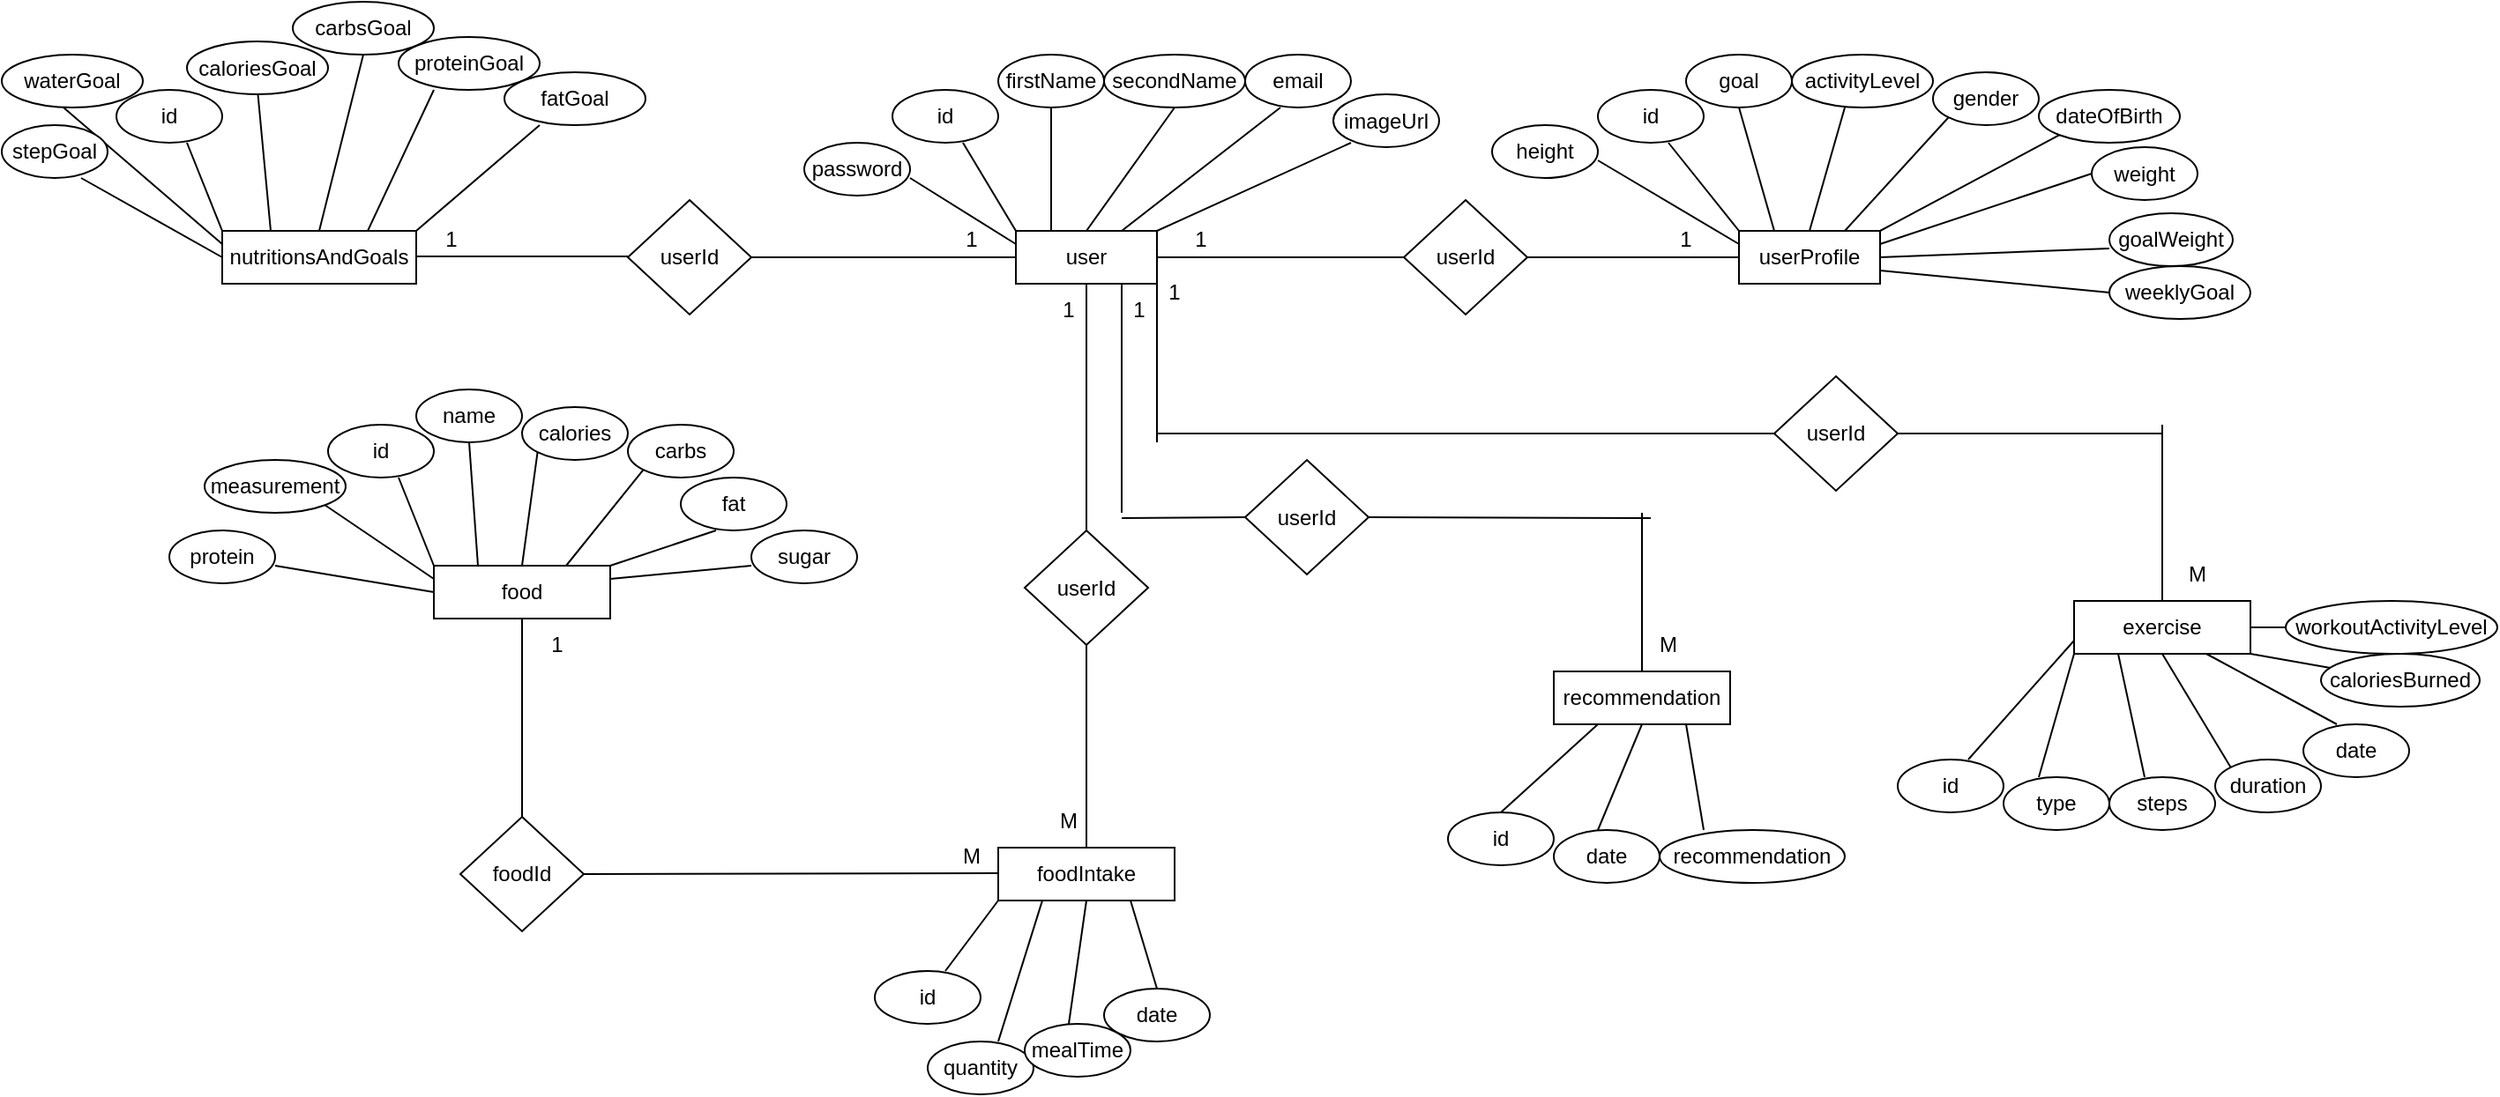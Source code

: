 <mxfile version="24.8.6">
  <diagram name="Page-1" id="vrvdi_PL2bMomqTCZfpG">
    <mxGraphModel dx="2250" dy="1807" grid="1" gridSize="10" guides="1" tooltips="1" connect="1" arrows="1" fold="1" page="1" pageScale="1" pageWidth="850" pageHeight="1100" math="0" shadow="0">
      <root>
        <mxCell id="0" />
        <mxCell id="1" parent="0" />
        <mxCell id="ydF3F2oM5LsTnoHVHjbH-1" value="user" style="rounded=0;whiteSpace=wrap;html=1;" vertex="1" parent="1">
          <mxGeometry x="70" y="70" width="80" height="30" as="geometry" />
        </mxCell>
        <mxCell id="ydF3F2oM5LsTnoHVHjbH-2" value="" style="endArrow=none;html=1;rounded=0;exitX=0;exitY=0;exitDx=0;exitDy=0;" edge="1" parent="1" source="ydF3F2oM5LsTnoHVHjbH-1">
          <mxGeometry width="50" height="50" relative="1" as="geometry">
            <mxPoint x="-10" y="70" as="sourcePoint" />
            <mxPoint x="40" y="20" as="targetPoint" />
          </mxGeometry>
        </mxCell>
        <mxCell id="ydF3F2oM5LsTnoHVHjbH-3" value="id" style="ellipse;whiteSpace=wrap;html=1;" vertex="1" parent="1">
          <mxGeometry y="-10" width="60" height="30" as="geometry" />
        </mxCell>
        <mxCell id="ydF3F2oM5LsTnoHVHjbH-4" value="firstName" style="ellipse;whiteSpace=wrap;html=1;" vertex="1" parent="1">
          <mxGeometry x="60" y="-30" width="60" height="30" as="geometry" />
        </mxCell>
        <mxCell id="ydF3F2oM5LsTnoHVHjbH-5" value="" style="endArrow=none;html=1;rounded=0;exitX=0.25;exitY=0;exitDx=0;exitDy=0;" edge="1" parent="1" source="ydF3F2oM5LsTnoHVHjbH-1">
          <mxGeometry width="50" height="50" relative="1" as="geometry">
            <mxPoint x="100" y="60" as="sourcePoint" />
            <mxPoint x="90" as="targetPoint" />
          </mxGeometry>
        </mxCell>
        <mxCell id="ydF3F2oM5LsTnoHVHjbH-6" value="secondName" style="ellipse;whiteSpace=wrap;html=1;" vertex="1" parent="1">
          <mxGeometry x="120" y="-30" width="80" height="30" as="geometry" />
        </mxCell>
        <mxCell id="ydF3F2oM5LsTnoHVHjbH-7" value="" style="endArrow=none;html=1;rounded=0;exitX=0.5;exitY=0;exitDx=0;exitDy=0;entryX=0.5;entryY=1;entryDx=0;entryDy=0;" edge="1" parent="1" source="ydF3F2oM5LsTnoHVHjbH-1" target="ydF3F2oM5LsTnoHVHjbH-6">
          <mxGeometry width="50" height="50" relative="1" as="geometry">
            <mxPoint x="130" y="60" as="sourcePoint" />
            <mxPoint x="139" y="20" as="targetPoint" />
          </mxGeometry>
        </mxCell>
        <mxCell id="ydF3F2oM5LsTnoHVHjbH-9" value="email" style="ellipse;whiteSpace=wrap;html=1;" vertex="1" parent="1">
          <mxGeometry x="200" y="-30" width="60" height="30" as="geometry" />
        </mxCell>
        <mxCell id="ydF3F2oM5LsTnoHVHjbH-10" value="" style="endArrow=none;html=1;rounded=0;exitX=0.75;exitY=0;exitDx=0;exitDy=0;" edge="1" parent="1" source="ydF3F2oM5LsTnoHVHjbH-1">
          <mxGeometry width="50" height="50" relative="1" as="geometry">
            <mxPoint x="220" y="70" as="sourcePoint" />
            <mxPoint x="220" as="targetPoint" />
          </mxGeometry>
        </mxCell>
        <mxCell id="ydF3F2oM5LsTnoHVHjbH-11" value="password" style="ellipse;whiteSpace=wrap;html=1;" vertex="1" parent="1">
          <mxGeometry x="-50" y="20" width="60" height="30" as="geometry" />
        </mxCell>
        <mxCell id="ydF3F2oM5LsTnoHVHjbH-12" value="" style="endArrow=none;html=1;rounded=0;exitX=0;exitY=0.25;exitDx=0;exitDy=0;" edge="1" parent="1" source="ydF3F2oM5LsTnoHVHjbH-1">
          <mxGeometry width="50" height="50" relative="1" as="geometry">
            <mxPoint x="40" y="90" as="sourcePoint" />
            <mxPoint x="10" y="40" as="targetPoint" />
          </mxGeometry>
        </mxCell>
        <mxCell id="ydF3F2oM5LsTnoHVHjbH-15" value="userProfile" style="rounded=0;whiteSpace=wrap;html=1;" vertex="1" parent="1">
          <mxGeometry x="480" y="70" width="80" height="30" as="geometry" />
        </mxCell>
        <mxCell id="ydF3F2oM5LsTnoHVHjbH-16" value="" style="endArrow=none;html=1;rounded=0;exitX=0;exitY=0;exitDx=0;exitDy=0;" edge="1" parent="1" source="ydF3F2oM5LsTnoHVHjbH-15">
          <mxGeometry width="50" height="50" relative="1" as="geometry">
            <mxPoint x="470" y="70" as="sourcePoint" />
            <mxPoint x="440" y="20" as="targetPoint" />
          </mxGeometry>
        </mxCell>
        <mxCell id="ydF3F2oM5LsTnoHVHjbH-17" value="id" style="ellipse;whiteSpace=wrap;html=1;" vertex="1" parent="1">
          <mxGeometry x="400" y="-10" width="60" height="30" as="geometry" />
        </mxCell>
        <mxCell id="ydF3F2oM5LsTnoHVHjbH-18" value="userId" style="rhombus;whiteSpace=wrap;html=1;" vertex="1" parent="1">
          <mxGeometry x="290" y="52.5" width="70" height="65" as="geometry" />
        </mxCell>
        <mxCell id="ydF3F2oM5LsTnoHVHjbH-19" value="" style="endArrow=none;html=1;rounded=0;entryX=0;entryY=0.5;entryDx=0;entryDy=0;exitX=1;exitY=0.5;exitDx=0;exitDy=0;" edge="1" parent="1" source="ydF3F2oM5LsTnoHVHjbH-18" target="ydF3F2oM5LsTnoHVHjbH-15">
          <mxGeometry width="50" height="50" relative="1" as="geometry">
            <mxPoint x="340" y="130" as="sourcePoint" />
            <mxPoint x="390" y="80" as="targetPoint" />
          </mxGeometry>
        </mxCell>
        <mxCell id="ydF3F2oM5LsTnoHVHjbH-20" value="" style="endArrow=none;html=1;rounded=0;entryX=0;entryY=0.5;entryDx=0;entryDy=0;exitX=1;exitY=0.5;exitDx=0;exitDy=0;" edge="1" parent="1" source="ydF3F2oM5LsTnoHVHjbH-1" target="ydF3F2oM5LsTnoHVHjbH-18">
          <mxGeometry width="50" height="50" relative="1" as="geometry">
            <mxPoint x="170" y="170" as="sourcePoint" />
            <mxPoint x="220" y="120" as="targetPoint" />
          </mxGeometry>
        </mxCell>
        <mxCell id="ydF3F2oM5LsTnoHVHjbH-21" value="" style="endArrow=none;html=1;rounded=0;exitX=0.25;exitY=0;exitDx=0;exitDy=0;" edge="1" parent="1" source="ydF3F2oM5LsTnoHVHjbH-15">
          <mxGeometry width="50" height="50" relative="1" as="geometry">
            <mxPoint x="500" y="68" as="sourcePoint" />
            <mxPoint x="480" as="targetPoint" />
          </mxGeometry>
        </mxCell>
        <mxCell id="ydF3F2oM5LsTnoHVHjbH-22" value="goal" style="ellipse;whiteSpace=wrap;html=1;" vertex="1" parent="1">
          <mxGeometry x="450" y="-30" width="60" height="30" as="geometry" />
        </mxCell>
        <mxCell id="ydF3F2oM5LsTnoHVHjbH-23" value="" style="endArrow=none;html=1;rounded=0;exitX=0.5;exitY=0;exitDx=0;exitDy=0;" edge="1" parent="1" source="ydF3F2oM5LsTnoHVHjbH-15">
          <mxGeometry width="50" height="50" relative="1" as="geometry">
            <mxPoint x="520" y="50" as="sourcePoint" />
            <mxPoint x="540" as="targetPoint" />
          </mxGeometry>
        </mxCell>
        <mxCell id="ydF3F2oM5LsTnoHVHjbH-24" value="activityLevel" style="ellipse;whiteSpace=wrap;html=1;" vertex="1" parent="1">
          <mxGeometry x="510" y="-30" width="80" height="30" as="geometry" />
        </mxCell>
        <mxCell id="ydF3F2oM5LsTnoHVHjbH-25" value="" style="endArrow=none;html=1;rounded=0;exitX=0.75;exitY=0;exitDx=0;exitDy=0;entryX=0;entryY=1;entryDx=0;entryDy=0;" edge="1" parent="1" source="ydF3F2oM5LsTnoHVHjbH-15" target="ydF3F2oM5LsTnoHVHjbH-26">
          <mxGeometry width="50" height="50" relative="1" as="geometry">
            <mxPoint x="610" y="60" as="sourcePoint" />
            <mxPoint x="590" y="10" as="targetPoint" />
          </mxGeometry>
        </mxCell>
        <mxCell id="ydF3F2oM5LsTnoHVHjbH-26" value="gender" style="ellipse;whiteSpace=wrap;html=1;" vertex="1" parent="1">
          <mxGeometry x="590" y="-20" width="60" height="30" as="geometry" />
        </mxCell>
        <mxCell id="ydF3F2oM5LsTnoHVHjbH-27" value="dateOfBirth" style="ellipse;whiteSpace=wrap;html=1;" vertex="1" parent="1">
          <mxGeometry x="650" y="-10" width="80" height="30" as="geometry" />
        </mxCell>
        <mxCell id="ydF3F2oM5LsTnoHVHjbH-28" value="" style="endArrow=none;html=1;rounded=0;exitX=1;exitY=0;exitDx=0;exitDy=0;entryX=0;entryY=1;entryDx=0;entryDy=0;" edge="1" parent="1" source="ydF3F2oM5LsTnoHVHjbH-15" target="ydF3F2oM5LsTnoHVHjbH-27">
          <mxGeometry width="50" height="50" relative="1" as="geometry">
            <mxPoint x="610" y="84" as="sourcePoint" />
            <mxPoint x="669" y="20" as="targetPoint" />
          </mxGeometry>
        </mxCell>
        <mxCell id="ydF3F2oM5LsTnoHVHjbH-29" value="" style="endArrow=none;html=1;rounded=0;exitX=0;exitY=0.25;exitDx=0;exitDy=0;" edge="1" parent="1" source="ydF3F2oM5LsTnoHVHjbH-15">
          <mxGeometry width="50" height="50" relative="1" as="geometry">
            <mxPoint x="375" y="60" as="sourcePoint" />
            <mxPoint x="400" y="30" as="targetPoint" />
          </mxGeometry>
        </mxCell>
        <mxCell id="ydF3F2oM5LsTnoHVHjbH-30" value="height" style="ellipse;whiteSpace=wrap;html=1;" vertex="1" parent="1">
          <mxGeometry x="340" y="10" width="60" height="30" as="geometry" />
        </mxCell>
        <mxCell id="ydF3F2oM5LsTnoHVHjbH-31" value="" style="endArrow=none;html=1;rounded=0;exitX=1;exitY=0.25;exitDx=0;exitDy=0;entryX=0;entryY=0.5;entryDx=0;entryDy=0;" edge="1" parent="1" source="ydF3F2oM5LsTnoHVHjbH-15" target="ydF3F2oM5LsTnoHVHjbH-32">
          <mxGeometry width="50" height="50" relative="1" as="geometry">
            <mxPoint x="620" y="120" as="sourcePoint" />
            <mxPoint x="680" y="50" as="targetPoint" />
          </mxGeometry>
        </mxCell>
        <mxCell id="ydF3F2oM5LsTnoHVHjbH-32" value="weight" style="ellipse;whiteSpace=wrap;html=1;" vertex="1" parent="1">
          <mxGeometry x="680" y="22.5" width="60" height="30" as="geometry" />
        </mxCell>
        <mxCell id="ydF3F2oM5LsTnoHVHjbH-33" value="" style="endArrow=none;html=1;rounded=0;exitX=1;exitY=0.5;exitDx=0;exitDy=0;" edge="1" parent="1" source="ydF3F2oM5LsTnoHVHjbH-15">
          <mxGeometry width="50" height="50" relative="1" as="geometry">
            <mxPoint x="600" y="102.5" as="sourcePoint" />
            <mxPoint x="690" y="80" as="targetPoint" />
          </mxGeometry>
        </mxCell>
        <mxCell id="ydF3F2oM5LsTnoHVHjbH-35" value="goalWeight" style="ellipse;whiteSpace=wrap;html=1;" vertex="1" parent="1">
          <mxGeometry x="690" y="60" width="70" height="30" as="geometry" />
        </mxCell>
        <mxCell id="ydF3F2oM5LsTnoHVHjbH-38" value="" style="endArrow=none;html=1;rounded=0;exitX=1;exitY=0;exitDx=0;exitDy=0;" edge="1" parent="1" source="ydF3F2oM5LsTnoHVHjbH-1">
          <mxGeometry width="50" height="50" relative="1" as="geometry">
            <mxPoint x="230" y="60" as="sourcePoint" />
            <mxPoint x="260" y="20" as="targetPoint" />
          </mxGeometry>
        </mxCell>
        <mxCell id="ydF3F2oM5LsTnoHVHjbH-39" value="imageUrl" style="ellipse;whiteSpace=wrap;html=1;" vertex="1" parent="1">
          <mxGeometry x="250" y="-7.5" width="60" height="30" as="geometry" />
        </mxCell>
        <mxCell id="ydF3F2oM5LsTnoHVHjbH-40" value="" style="endArrow=none;html=1;rounded=0;entryX=0;entryY=0.5;entryDx=0;entryDy=0;" edge="1" parent="1" target="ydF3F2oM5LsTnoHVHjbH-1">
          <mxGeometry width="50" height="50" relative="1" as="geometry">
            <mxPoint x="-80" y="85" as="sourcePoint" />
            <mxPoint x="60" y="90" as="targetPoint" />
          </mxGeometry>
        </mxCell>
        <mxCell id="ydF3F2oM5LsTnoHVHjbH-41" value="userId" style="rhombus;whiteSpace=wrap;html=1;" vertex="1" parent="1">
          <mxGeometry x="-150" y="52.5" width="70" height="65" as="geometry" />
        </mxCell>
        <mxCell id="ydF3F2oM5LsTnoHVHjbH-42" value="" style="endArrow=none;html=1;rounded=0;entryX=0;entryY=0.5;entryDx=0;entryDy=0;exitX=1;exitY=0.5;exitDx=0;exitDy=0;" edge="1" parent="1">
          <mxGeometry width="50" height="50" relative="1" as="geometry">
            <mxPoint x="-270" y="84.5" as="sourcePoint" />
            <mxPoint x="-150" y="84.5" as="targetPoint" />
          </mxGeometry>
        </mxCell>
        <mxCell id="ydF3F2oM5LsTnoHVHjbH-43" value="nutritionsAndGoals" style="rounded=0;whiteSpace=wrap;html=1;" vertex="1" parent="1">
          <mxGeometry x="-380" y="70" width="110" height="30" as="geometry" />
        </mxCell>
        <mxCell id="ydF3F2oM5LsTnoHVHjbH-44" value="" style="endArrow=none;html=1;rounded=0;exitX=0;exitY=0;exitDx=0;exitDy=0;" edge="1" parent="1" source="ydF3F2oM5LsTnoHVHjbH-43">
          <mxGeometry width="50" height="50" relative="1" as="geometry">
            <mxPoint x="-440" y="42.5" as="sourcePoint" />
            <mxPoint x="-400" y="20" as="targetPoint" />
          </mxGeometry>
        </mxCell>
        <mxCell id="ydF3F2oM5LsTnoHVHjbH-45" value="id" style="ellipse;whiteSpace=wrap;html=1;" vertex="1" parent="1">
          <mxGeometry x="-440" y="-10" width="60" height="30" as="geometry" />
        </mxCell>
        <mxCell id="ydF3F2oM5LsTnoHVHjbH-46" value="" style="endArrow=none;html=1;rounded=0;exitX=0.25;exitY=0;exitDx=0;exitDy=0;" edge="1" parent="1" source="ydF3F2oM5LsTnoHVHjbH-43">
          <mxGeometry width="50" height="50" relative="1" as="geometry">
            <mxPoint x="-340" y="40" as="sourcePoint" />
            <mxPoint x="-360" y="-10" as="targetPoint" />
          </mxGeometry>
        </mxCell>
        <mxCell id="ydF3F2oM5LsTnoHVHjbH-47" value="caloriesGoal" style="ellipse;whiteSpace=wrap;html=1;" vertex="1" parent="1">
          <mxGeometry x="-400" y="-37.5" width="80" height="30" as="geometry" />
        </mxCell>
        <mxCell id="ydF3F2oM5LsTnoHVHjbH-48" value="" style="endArrow=none;html=1;rounded=0;exitX=0.5;exitY=0;exitDx=0;exitDy=0;" edge="1" parent="1" source="ydF3F2oM5LsTnoHVHjbH-43">
          <mxGeometry width="50" height="50" relative="1" as="geometry">
            <mxPoint x="-292" y="50" as="sourcePoint" />
            <mxPoint x="-300" y="-30" as="targetPoint" />
          </mxGeometry>
        </mxCell>
        <mxCell id="ydF3F2oM5LsTnoHVHjbH-49" value="carbsGoal" style="ellipse;whiteSpace=wrap;html=1;" vertex="1" parent="1">
          <mxGeometry x="-340" y="-60" width="80" height="30" as="geometry" />
        </mxCell>
        <mxCell id="ydF3F2oM5LsTnoHVHjbH-50" value="" style="endArrow=none;html=1;rounded=0;exitX=0.75;exitY=0;exitDx=0;exitDy=0;" edge="1" parent="1" source="ydF3F2oM5LsTnoHVHjbH-43">
          <mxGeometry width="50" height="50" relative="1" as="geometry">
            <mxPoint x="-260" y="45" as="sourcePoint" />
            <mxPoint x="-260" y="-10" as="targetPoint" />
          </mxGeometry>
        </mxCell>
        <mxCell id="ydF3F2oM5LsTnoHVHjbH-51" value="proteinGoal" style="ellipse;whiteSpace=wrap;html=1;" vertex="1" parent="1">
          <mxGeometry x="-280" y="-40" width="80" height="30" as="geometry" />
        </mxCell>
        <mxCell id="ydF3F2oM5LsTnoHVHjbH-52" value="" style="endArrow=none;html=1;rounded=0;exitX=1;exitY=0;exitDx=0;exitDy=0;" edge="1" parent="1" source="ydF3F2oM5LsTnoHVHjbH-43">
          <mxGeometry width="50" height="50" relative="1" as="geometry">
            <mxPoint x="-237" y="70" as="sourcePoint" />
            <mxPoint x="-200" y="10" as="targetPoint" />
          </mxGeometry>
        </mxCell>
        <mxCell id="ydF3F2oM5LsTnoHVHjbH-53" value="fatGoal" style="ellipse;whiteSpace=wrap;html=1;" vertex="1" parent="1">
          <mxGeometry x="-220" y="-20" width="80" height="30" as="geometry" />
        </mxCell>
        <mxCell id="ydF3F2oM5LsTnoHVHjbH-54" value="" style="endArrow=none;html=1;rounded=0;exitX=0;exitY=0.25;exitDx=0;exitDy=0;" edge="1" parent="1" source="ydF3F2oM5LsTnoHVHjbH-43">
          <mxGeometry width="50" height="50" relative="1" as="geometry">
            <mxPoint x="-475" y="72.5" as="sourcePoint" />
            <mxPoint x="-470" as="targetPoint" />
          </mxGeometry>
        </mxCell>
        <mxCell id="ydF3F2oM5LsTnoHVHjbH-55" value="waterGoal" style="ellipse;whiteSpace=wrap;html=1;" vertex="1" parent="1">
          <mxGeometry x="-505" y="-30" width="80" height="30" as="geometry" />
        </mxCell>
        <mxCell id="ydF3F2oM5LsTnoHVHjbH-56" value="" style="endArrow=none;html=1;rounded=0;exitX=0;exitY=0.5;exitDx=0;exitDy=0;" edge="1" parent="1" source="ydF3F2oM5LsTnoHVHjbH-43">
          <mxGeometry width="50" height="50" relative="1" as="geometry">
            <mxPoint x="-420" y="100" as="sourcePoint" />
            <mxPoint x="-460" y="40" as="targetPoint" />
          </mxGeometry>
        </mxCell>
        <mxCell id="ydF3F2oM5LsTnoHVHjbH-57" value="stepGoal" style="ellipse;whiteSpace=wrap;html=1;" vertex="1" parent="1">
          <mxGeometry x="-505" y="10" width="60" height="30" as="geometry" />
        </mxCell>
        <mxCell id="ydF3F2oM5LsTnoHVHjbH-58" value="food" style="rounded=0;whiteSpace=wrap;html=1;" vertex="1" parent="1">
          <mxGeometry x="-260" y="260" width="100" height="30" as="geometry" />
        </mxCell>
        <mxCell id="ydF3F2oM5LsTnoHVHjbH-59" value="" style="endArrow=none;html=1;rounded=0;exitX=0;exitY=0;exitDx=0;exitDy=0;" edge="1" parent="1">
          <mxGeometry width="50" height="50" relative="1" as="geometry">
            <mxPoint x="-260" y="260" as="sourcePoint" />
            <mxPoint x="-280" y="210" as="targetPoint" />
          </mxGeometry>
        </mxCell>
        <mxCell id="ydF3F2oM5LsTnoHVHjbH-60" value="id" style="ellipse;whiteSpace=wrap;html=1;" vertex="1" parent="1">
          <mxGeometry x="-320" y="180" width="60" height="30" as="geometry" />
        </mxCell>
        <mxCell id="ydF3F2oM5LsTnoHVHjbH-61" value="" style="endArrow=none;html=1;rounded=0;exitX=0.25;exitY=0;exitDx=0;exitDy=0;" edge="1" parent="1" source="ydF3F2oM5LsTnoHVHjbH-58">
          <mxGeometry width="50" height="50" relative="1" as="geometry">
            <mxPoint x="-220" y="240" as="sourcePoint" />
            <mxPoint x="-240" y="190" as="targetPoint" />
          </mxGeometry>
        </mxCell>
        <mxCell id="ydF3F2oM5LsTnoHVHjbH-62" value="name" style="ellipse;whiteSpace=wrap;html=1;" vertex="1" parent="1">
          <mxGeometry x="-270" y="160" width="60" height="30" as="geometry" />
        </mxCell>
        <mxCell id="ydF3F2oM5LsTnoHVHjbH-63" value="" style="endArrow=none;html=1;rounded=0;exitX=0;exitY=0.25;exitDx=0;exitDy=0;entryX=1;entryY=1;entryDx=0;entryDy=0;" edge="1" parent="1" source="ydF3F2oM5LsTnoHVHjbH-58" target="ydF3F2oM5LsTnoHVHjbH-64">
          <mxGeometry width="50" height="50" relative="1" as="geometry">
            <mxPoint x="-305" y="280" as="sourcePoint" />
            <mxPoint x="-320" y="230" as="targetPoint" />
          </mxGeometry>
        </mxCell>
        <mxCell id="ydF3F2oM5LsTnoHVHjbH-64" value="measurement" style="ellipse;whiteSpace=wrap;html=1;" vertex="1" parent="1">
          <mxGeometry x="-390" y="200" width="80" height="30" as="geometry" />
        </mxCell>
        <mxCell id="ydF3F2oM5LsTnoHVHjbH-65" value="" style="endArrow=none;html=1;rounded=0;exitX=0.5;exitY=0;exitDx=0;exitDy=0;entryX=0;entryY=1;entryDx=0;entryDy=0;" edge="1" parent="1" source="ydF3F2oM5LsTnoHVHjbH-58" target="ydF3F2oM5LsTnoHVHjbH-66">
          <mxGeometry width="50" height="50" relative="1" as="geometry">
            <mxPoint x="-200" y="240" as="sourcePoint" />
            <mxPoint x="-200" y="200" as="targetPoint" />
          </mxGeometry>
        </mxCell>
        <mxCell id="ydF3F2oM5LsTnoHVHjbH-66" value="calories" style="ellipse;whiteSpace=wrap;html=1;" vertex="1" parent="1">
          <mxGeometry x="-210" y="170" width="60" height="30" as="geometry" />
        </mxCell>
        <mxCell id="ydF3F2oM5LsTnoHVHjbH-68" value="" style="endArrow=none;html=1;rounded=0;exitX=0.75;exitY=0;exitDx=0;exitDy=0;entryX=0;entryY=1;entryDx=0;entryDy=0;" edge="1" parent="1" source="ydF3F2oM5LsTnoHVHjbH-58" target="ydF3F2oM5LsTnoHVHjbH-69">
          <mxGeometry width="50" height="50" relative="1" as="geometry">
            <mxPoint x="-160" y="230" as="sourcePoint" />
            <mxPoint x="-140" y="210" as="targetPoint" />
          </mxGeometry>
        </mxCell>
        <mxCell id="ydF3F2oM5LsTnoHVHjbH-69" value="carbs" style="ellipse;whiteSpace=wrap;html=1;" vertex="1" parent="1">
          <mxGeometry x="-150" y="180" width="60" height="30" as="geometry" />
        </mxCell>
        <mxCell id="ydF3F2oM5LsTnoHVHjbH-70" value="" style="endArrow=none;html=1;rounded=0;entryX=0;entryY=0.5;entryDx=0;entryDy=0;" edge="1" parent="1" target="ydF3F2oM5LsTnoHVHjbH-58">
          <mxGeometry width="50" height="50" relative="1" as="geometry">
            <mxPoint x="-350" y="260" as="sourcePoint" />
            <mxPoint x="-310" y="250" as="targetPoint" />
          </mxGeometry>
        </mxCell>
        <mxCell id="ydF3F2oM5LsTnoHVHjbH-71" value="protein" style="ellipse;whiteSpace=wrap;html=1;" vertex="1" parent="1">
          <mxGeometry x="-410" y="240" width="60" height="30" as="geometry" />
        </mxCell>
        <mxCell id="ydF3F2oM5LsTnoHVHjbH-72" value="" style="endArrow=none;html=1;rounded=0;exitX=1;exitY=0;exitDx=0;exitDy=0;" edge="1" parent="1" source="ydF3F2oM5LsTnoHVHjbH-58">
          <mxGeometry width="50" height="50" relative="1" as="geometry">
            <mxPoint x="-110" y="270" as="sourcePoint" />
            <mxPoint x="-100" y="240" as="targetPoint" />
          </mxGeometry>
        </mxCell>
        <mxCell id="ydF3F2oM5LsTnoHVHjbH-73" value="fat" style="ellipse;whiteSpace=wrap;html=1;" vertex="1" parent="1">
          <mxGeometry x="-120" y="210" width="60" height="30" as="geometry" />
        </mxCell>
        <mxCell id="ydF3F2oM5LsTnoHVHjbH-75" value="" style="endArrow=none;html=1;rounded=0;exitX=1;exitY=0.25;exitDx=0;exitDy=0;" edge="1" parent="1" source="ydF3F2oM5LsTnoHVHjbH-58">
          <mxGeometry width="50" height="50" relative="1" as="geometry">
            <mxPoint x="-150" y="270" as="sourcePoint" />
            <mxPoint x="-80" y="260" as="targetPoint" />
          </mxGeometry>
        </mxCell>
        <mxCell id="ydF3F2oM5LsTnoHVHjbH-76" value="sugar" style="ellipse;whiteSpace=wrap;html=1;" vertex="1" parent="1">
          <mxGeometry x="-80" y="240" width="60" height="30" as="geometry" />
        </mxCell>
        <mxCell id="ydF3F2oM5LsTnoHVHjbH-77" value="foodIntake" style="rounded=0;whiteSpace=wrap;html=1;" vertex="1" parent="1">
          <mxGeometry x="60" y="420" width="100" height="30" as="geometry" />
        </mxCell>
        <mxCell id="ydF3F2oM5LsTnoHVHjbH-78" value="" style="endArrow=none;html=1;rounded=0;entryX=0.5;entryY=1;entryDx=0;entryDy=0;" edge="1" parent="1" target="ydF3F2oM5LsTnoHVHjbH-1">
          <mxGeometry width="50" height="50" relative="1" as="geometry">
            <mxPoint x="110" y="240" as="sourcePoint" />
            <mxPoint x="150" y="200" as="targetPoint" />
          </mxGeometry>
        </mxCell>
        <mxCell id="ydF3F2oM5LsTnoHVHjbH-79" value="userId" style="rhombus;whiteSpace=wrap;html=1;" vertex="1" parent="1">
          <mxGeometry x="75" y="240" width="70" height="65" as="geometry" />
        </mxCell>
        <mxCell id="ydF3F2oM5LsTnoHVHjbH-80" value="" style="endArrow=none;html=1;rounded=0;entryX=0.5;entryY=1;entryDx=0;entryDy=0;exitX=0.5;exitY=0;exitDx=0;exitDy=0;" edge="1" parent="1" source="ydF3F2oM5LsTnoHVHjbH-77" target="ydF3F2oM5LsTnoHVHjbH-79">
          <mxGeometry width="50" height="50" relative="1" as="geometry">
            <mxPoint x="109.5" y="500" as="sourcePoint" />
            <mxPoint x="109.5" y="360" as="targetPoint" />
          </mxGeometry>
        </mxCell>
        <mxCell id="ydF3F2oM5LsTnoHVHjbH-81" value="foodId" style="rhombus;whiteSpace=wrap;html=1;" vertex="1" parent="1">
          <mxGeometry x="-245" y="402.5" width="70" height="65" as="geometry" />
        </mxCell>
        <mxCell id="ydF3F2oM5LsTnoHVHjbH-82" value="" style="endArrow=none;html=1;rounded=0;entryX=0.5;entryY=1;entryDx=0;entryDy=0;exitX=0.5;exitY=0;exitDx=0;exitDy=0;" edge="1" parent="1" source="ydF3F2oM5LsTnoHVHjbH-81">
          <mxGeometry width="50" height="50" relative="1" as="geometry">
            <mxPoint x="-210" y="400" as="sourcePoint" />
            <mxPoint x="-210" y="290" as="targetPoint" />
          </mxGeometry>
        </mxCell>
        <mxCell id="ydF3F2oM5LsTnoHVHjbH-83" value="" style="endArrow=none;html=1;rounded=0;entryX=0;entryY=0.5;entryDx=0;entryDy=0;exitX=1;exitY=0.5;exitDx=0;exitDy=0;" edge="1" parent="1" source="ydF3F2oM5LsTnoHVHjbH-81">
          <mxGeometry width="50" height="50" relative="1" as="geometry">
            <mxPoint x="-90" y="434.5" as="sourcePoint" />
            <mxPoint x="60" y="434.5" as="targetPoint" />
          </mxGeometry>
        </mxCell>
        <mxCell id="ydF3F2oM5LsTnoHVHjbH-84" value="" style="endArrow=none;html=1;rounded=0;entryX=0;entryY=1;entryDx=0;entryDy=0;" edge="1" parent="1" target="ydF3F2oM5LsTnoHVHjbH-77">
          <mxGeometry width="50" height="50" relative="1" as="geometry">
            <mxPoint x="30" y="490" as="sourcePoint" />
            <mxPoint x="60" y="480" as="targetPoint" />
          </mxGeometry>
        </mxCell>
        <mxCell id="ydF3F2oM5LsTnoHVHjbH-85" value="id" style="ellipse;whiteSpace=wrap;html=1;" vertex="1" parent="1">
          <mxGeometry x="-10" y="490" width="60" height="30" as="geometry" />
        </mxCell>
        <mxCell id="ydF3F2oM5LsTnoHVHjbH-86" value="" style="endArrow=none;html=1;rounded=0;entryX=0.25;entryY=1;entryDx=0;entryDy=0;" edge="1" parent="1" target="ydF3F2oM5LsTnoHVHjbH-77">
          <mxGeometry width="50" height="50" relative="1" as="geometry">
            <mxPoint x="60" y="530" as="sourcePoint" />
            <mxPoint x="105" y="470" as="targetPoint" />
          </mxGeometry>
        </mxCell>
        <mxCell id="ydF3F2oM5LsTnoHVHjbH-87" value="quantity" style="ellipse;whiteSpace=wrap;html=1;" vertex="1" parent="1">
          <mxGeometry x="20" y="530" width="60" height="30" as="geometry" />
        </mxCell>
        <mxCell id="ydF3F2oM5LsTnoHVHjbH-88" value="" style="endArrow=none;html=1;rounded=0;entryX=0.5;entryY=1;entryDx=0;entryDy=0;" edge="1" parent="1" target="ydF3F2oM5LsTnoHVHjbH-77">
          <mxGeometry width="50" height="50" relative="1" as="geometry">
            <mxPoint x="100" y="520" as="sourcePoint" />
            <mxPoint x="125" y="467.5" as="targetPoint" />
          </mxGeometry>
        </mxCell>
        <mxCell id="ydF3F2oM5LsTnoHVHjbH-89" value="mealTime" style="ellipse;whiteSpace=wrap;html=1;" vertex="1" parent="1">
          <mxGeometry x="75" y="520" width="60" height="30" as="geometry" />
        </mxCell>
        <mxCell id="ydF3F2oM5LsTnoHVHjbH-90" value="" style="endArrow=none;html=1;rounded=0;entryX=0.75;entryY=1;entryDx=0;entryDy=0;" edge="1" parent="1" target="ydF3F2oM5LsTnoHVHjbH-77">
          <mxGeometry width="50" height="50" relative="1" as="geometry">
            <mxPoint x="150" y="500" as="sourcePoint" />
            <mxPoint x="170" y="480" as="targetPoint" />
          </mxGeometry>
        </mxCell>
        <mxCell id="ydF3F2oM5LsTnoHVHjbH-91" value="date" style="ellipse;whiteSpace=wrap;html=1;" vertex="1" parent="1">
          <mxGeometry x="120" y="500" width="60" height="30" as="geometry" />
        </mxCell>
        <mxCell id="ydF3F2oM5LsTnoHVHjbH-92" value="" style="endArrow=none;html=1;rounded=0;exitX=1;exitY=0.75;exitDx=0;exitDy=0;entryX=0;entryY=0.5;entryDx=0;entryDy=0;" edge="1" parent="1" source="ydF3F2oM5LsTnoHVHjbH-15" target="ydF3F2oM5LsTnoHVHjbH-93">
          <mxGeometry width="50" height="50" relative="1" as="geometry">
            <mxPoint x="661" y="200" as="sourcePoint" />
            <mxPoint x="690" y="110" as="targetPoint" />
          </mxGeometry>
        </mxCell>
        <mxCell id="ydF3F2oM5LsTnoHVHjbH-93" value="weeklyGoal" style="ellipse;whiteSpace=wrap;html=1;" vertex="1" parent="1">
          <mxGeometry x="690" y="90" width="80" height="30" as="geometry" />
        </mxCell>
        <mxCell id="ydF3F2oM5LsTnoHVHjbH-94" value="recommendation" style="rounded=0;whiteSpace=wrap;html=1;" vertex="1" parent="1">
          <mxGeometry x="375" y="320" width="100" height="30" as="geometry" />
        </mxCell>
        <mxCell id="ydF3F2oM5LsTnoHVHjbH-102" value="" style="endArrow=none;html=1;rounded=0;entryX=0.75;entryY=1;entryDx=0;entryDy=0;" edge="1" parent="1" target="ydF3F2oM5LsTnoHVHjbH-1">
          <mxGeometry width="50" height="50" relative="1" as="geometry">
            <mxPoint x="130" y="230" as="sourcePoint" />
            <mxPoint x="180" y="132.5" as="targetPoint" />
          </mxGeometry>
        </mxCell>
        <mxCell id="ydF3F2oM5LsTnoHVHjbH-105" value="userId" style="rhombus;whiteSpace=wrap;html=1;" vertex="1" parent="1">
          <mxGeometry x="200" y="200" width="70" height="65" as="geometry" />
        </mxCell>
        <mxCell id="ydF3F2oM5LsTnoHVHjbH-106" value="" style="endArrow=none;html=1;rounded=0;entryX=0;entryY=0.5;entryDx=0;entryDy=0;" edge="1" parent="1" target="ydF3F2oM5LsTnoHVHjbH-105">
          <mxGeometry width="50" height="50" relative="1" as="geometry">
            <mxPoint x="130" y="233" as="sourcePoint" />
            <mxPoint x="360" y="260" as="targetPoint" />
          </mxGeometry>
        </mxCell>
        <mxCell id="ydF3F2oM5LsTnoHVHjbH-109" value="" style="endArrow=none;html=1;rounded=0;exitX=1;exitY=0.5;exitDx=0;exitDy=0;" edge="1" parent="1" source="ydF3F2oM5LsTnoHVHjbH-105">
          <mxGeometry width="50" height="50" relative="1" as="geometry">
            <mxPoint x="310" y="310" as="sourcePoint" />
            <mxPoint x="430" y="233" as="targetPoint" />
          </mxGeometry>
        </mxCell>
        <mxCell id="ydF3F2oM5LsTnoHVHjbH-110" value="" style="endArrow=none;html=1;rounded=0;exitX=0.5;exitY=0;exitDx=0;exitDy=0;" edge="1" parent="1" source="ydF3F2oM5LsTnoHVHjbH-94">
          <mxGeometry width="50" height="50" relative="1" as="geometry">
            <mxPoint x="390" y="320" as="sourcePoint" />
            <mxPoint x="425" y="230" as="targetPoint" />
          </mxGeometry>
        </mxCell>
        <mxCell id="ydF3F2oM5LsTnoHVHjbH-111" value="" style="endArrow=none;html=1;rounded=0;entryX=0.25;entryY=1;entryDx=0;entryDy=0;exitX=0.5;exitY=0;exitDx=0;exitDy=0;" edge="1" parent="1" source="ydF3F2oM5LsTnoHVHjbH-112" target="ydF3F2oM5LsTnoHVHjbH-94">
          <mxGeometry width="50" height="50" relative="1" as="geometry">
            <mxPoint x="360" y="400" as="sourcePoint" />
            <mxPoint x="330" y="352.5" as="targetPoint" />
          </mxGeometry>
        </mxCell>
        <mxCell id="ydF3F2oM5LsTnoHVHjbH-112" value="id" style="ellipse;whiteSpace=wrap;html=1;" vertex="1" parent="1">
          <mxGeometry x="315" y="400" width="60" height="30" as="geometry" />
        </mxCell>
        <mxCell id="ydF3F2oM5LsTnoHVHjbH-113" value="" style="endArrow=none;html=1;rounded=0;entryX=0.5;entryY=1;entryDx=0;entryDy=0;" edge="1" parent="1" target="ydF3F2oM5LsTnoHVHjbH-94">
          <mxGeometry width="50" height="50" relative="1" as="geometry">
            <mxPoint x="400" y="410" as="sourcePoint" />
            <mxPoint x="430" y="360" as="targetPoint" />
          </mxGeometry>
        </mxCell>
        <mxCell id="ydF3F2oM5LsTnoHVHjbH-114" value="date" style="ellipse;whiteSpace=wrap;html=1;" vertex="1" parent="1">
          <mxGeometry x="375" y="410" width="60" height="30" as="geometry" />
        </mxCell>
        <mxCell id="ydF3F2oM5LsTnoHVHjbH-115" value="" style="endArrow=none;html=1;rounded=0;entryX=0.75;entryY=1;entryDx=0;entryDy=0;" edge="1" parent="1" target="ydF3F2oM5LsTnoHVHjbH-94">
          <mxGeometry width="50" height="50" relative="1" as="geometry">
            <mxPoint x="460" y="410" as="sourcePoint" />
            <mxPoint x="480" y="370" as="targetPoint" />
          </mxGeometry>
        </mxCell>
        <mxCell id="ydF3F2oM5LsTnoHVHjbH-116" value="recommendation" style="ellipse;whiteSpace=wrap;html=1;" vertex="1" parent="1">
          <mxGeometry x="435" y="410" width="105" height="30" as="geometry" />
        </mxCell>
        <mxCell id="ydF3F2oM5LsTnoHVHjbH-117" value="exercise" style="rounded=0;whiteSpace=wrap;html=1;" vertex="1" parent="1">
          <mxGeometry x="670" y="280" width="100" height="30" as="geometry" />
        </mxCell>
        <mxCell id="ydF3F2oM5LsTnoHVHjbH-118" value="" style="endArrow=none;html=1;rounded=0;entryX=1;entryY=1;entryDx=0;entryDy=0;" edge="1" parent="1" target="ydF3F2oM5LsTnoHVHjbH-1">
          <mxGeometry width="50" height="50" relative="1" as="geometry">
            <mxPoint x="150" y="190" as="sourcePoint" />
            <mxPoint x="210" y="140" as="targetPoint" />
          </mxGeometry>
        </mxCell>
        <mxCell id="ydF3F2oM5LsTnoHVHjbH-120" value="userId" style="rhombus;whiteSpace=wrap;html=1;" vertex="1" parent="1">
          <mxGeometry x="500" y="152.5" width="70" height="65" as="geometry" />
        </mxCell>
        <mxCell id="ydF3F2oM5LsTnoHVHjbH-121" value="" style="endArrow=none;html=1;rounded=0;exitX=0.5;exitY=0;exitDx=0;exitDy=0;" edge="1" parent="1" source="ydF3F2oM5LsTnoHVHjbH-117">
          <mxGeometry width="50" height="50" relative="1" as="geometry">
            <mxPoint x="705" y="240" as="sourcePoint" />
            <mxPoint x="720" y="180" as="targetPoint" />
          </mxGeometry>
        </mxCell>
        <mxCell id="ydF3F2oM5LsTnoHVHjbH-122" value="" style="endArrow=none;html=1;rounded=0;exitX=1;exitY=0.5;exitDx=0;exitDy=0;" edge="1" parent="1" source="ydF3F2oM5LsTnoHVHjbH-120">
          <mxGeometry width="50" height="50" relative="1" as="geometry">
            <mxPoint x="650" y="200" as="sourcePoint" />
            <mxPoint x="720" y="185" as="targetPoint" />
          </mxGeometry>
        </mxCell>
        <mxCell id="ydF3F2oM5LsTnoHVHjbH-123" value="" style="endArrow=none;html=1;rounded=0;entryX=0;entryY=0.5;entryDx=0;entryDy=0;" edge="1" parent="1" target="ydF3F2oM5LsTnoHVHjbH-120">
          <mxGeometry width="50" height="50" relative="1" as="geometry">
            <mxPoint x="150" y="185" as="sourcePoint" />
            <mxPoint x="440" y="160" as="targetPoint" />
          </mxGeometry>
        </mxCell>
        <mxCell id="ydF3F2oM5LsTnoHVHjbH-124" value="" style="endArrow=none;html=1;rounded=0;entryX=0;entryY=0.75;entryDx=0;entryDy=0;exitX=0.5;exitY=0;exitDx=0;exitDy=0;" edge="1" parent="1" target="ydF3F2oM5LsTnoHVHjbH-117">
          <mxGeometry width="50" height="50" relative="1" as="geometry">
            <mxPoint x="610" y="370" as="sourcePoint" />
            <mxPoint x="665" y="320" as="targetPoint" />
          </mxGeometry>
        </mxCell>
        <mxCell id="ydF3F2oM5LsTnoHVHjbH-125" value="id" style="ellipse;whiteSpace=wrap;html=1;" vertex="1" parent="1">
          <mxGeometry x="570" y="370" width="60" height="30" as="geometry" />
        </mxCell>
        <mxCell id="ydF3F2oM5LsTnoHVHjbH-126" value="" style="endArrow=none;html=1;rounded=0;entryX=0;entryY=1;entryDx=0;entryDy=0;" edge="1" parent="1" target="ydF3F2oM5LsTnoHVHjbH-117">
          <mxGeometry width="50" height="50" relative="1" as="geometry">
            <mxPoint x="650" y="380" as="sourcePoint" />
            <mxPoint x="700" y="335.5" as="targetPoint" />
          </mxGeometry>
        </mxCell>
        <mxCell id="ydF3F2oM5LsTnoHVHjbH-127" value="type" style="ellipse;whiteSpace=wrap;html=1;" vertex="1" parent="1">
          <mxGeometry x="630" y="380" width="60" height="30" as="geometry" />
        </mxCell>
        <mxCell id="ydF3F2oM5LsTnoHVHjbH-128" value="" style="endArrow=none;html=1;rounded=0;entryX=0.25;entryY=1;entryDx=0;entryDy=0;" edge="1" parent="1" target="ydF3F2oM5LsTnoHVHjbH-117">
          <mxGeometry width="50" height="50" relative="1" as="geometry">
            <mxPoint x="710" y="380" as="sourcePoint" />
            <mxPoint x="740" y="370" as="targetPoint" />
          </mxGeometry>
        </mxCell>
        <mxCell id="ydF3F2oM5LsTnoHVHjbH-129" value="steps" style="ellipse;whiteSpace=wrap;html=1;" vertex="1" parent="1">
          <mxGeometry x="690" y="380" width="60" height="30" as="geometry" />
        </mxCell>
        <mxCell id="ydF3F2oM5LsTnoHVHjbH-130" value="" style="endArrow=none;html=1;rounded=0;entryX=0.5;entryY=1;entryDx=0;entryDy=0;exitX=0;exitY=0;exitDx=0;exitDy=0;" edge="1" parent="1" source="ydF3F2oM5LsTnoHVHjbH-131" target="ydF3F2oM5LsTnoHVHjbH-117">
          <mxGeometry width="50" height="50" relative="1" as="geometry">
            <mxPoint x="760" y="370" as="sourcePoint" />
            <mxPoint x="745" y="310" as="targetPoint" />
          </mxGeometry>
        </mxCell>
        <mxCell id="ydF3F2oM5LsTnoHVHjbH-131" value="duration" style="ellipse;whiteSpace=wrap;html=1;" vertex="1" parent="1">
          <mxGeometry x="750" y="370" width="60" height="30" as="geometry" />
        </mxCell>
        <mxCell id="ydF3F2oM5LsTnoHVHjbH-133" value="" style="endArrow=none;html=1;rounded=0;entryX=0.75;entryY=1;entryDx=0;entryDy=0;" edge="1" parent="1" target="ydF3F2oM5LsTnoHVHjbH-117">
          <mxGeometry width="50" height="50" relative="1" as="geometry">
            <mxPoint x="819" y="350" as="sourcePoint" />
            <mxPoint x="780" y="316" as="targetPoint" />
          </mxGeometry>
        </mxCell>
        <mxCell id="ydF3F2oM5LsTnoHVHjbH-134" value="date" style="ellipse;whiteSpace=wrap;html=1;" vertex="1" parent="1">
          <mxGeometry x="800" y="350" width="60" height="30" as="geometry" />
        </mxCell>
        <mxCell id="ydF3F2oM5LsTnoHVHjbH-135" value="" style="endArrow=none;html=1;rounded=0;entryX=1;entryY=1;entryDx=0;entryDy=0;" edge="1" parent="1" source="ydF3F2oM5LsTnoHVHjbH-136" target="ydF3F2oM5LsTnoHVHjbH-117">
          <mxGeometry width="50" height="50" relative="1" as="geometry">
            <mxPoint x="850" y="330" as="sourcePoint" />
            <mxPoint x="776" y="310" as="targetPoint" />
          </mxGeometry>
        </mxCell>
        <mxCell id="ydF3F2oM5LsTnoHVHjbH-137" value="" style="endArrow=none;html=1;rounded=0;entryX=1;entryY=0.5;entryDx=0;entryDy=0;" edge="1" parent="1" target="ydF3F2oM5LsTnoHVHjbH-117">
          <mxGeometry width="50" height="50" relative="1" as="geometry">
            <mxPoint x="820" y="295" as="sourcePoint" />
            <mxPoint x="810" y="280" as="targetPoint" />
          </mxGeometry>
        </mxCell>
        <mxCell id="ydF3F2oM5LsTnoHVHjbH-138" value="workoutActivityLevel" style="ellipse;whiteSpace=wrap;html=1;" vertex="1" parent="1">
          <mxGeometry x="790" y="280" width="120" height="30" as="geometry" />
        </mxCell>
        <mxCell id="ydF3F2oM5LsTnoHVHjbH-139" value="" style="endArrow=none;html=1;rounded=0;entryX=1;entryY=1;entryDx=0;entryDy=0;" edge="1" parent="1" target="ydF3F2oM5LsTnoHVHjbH-136">
          <mxGeometry width="50" height="50" relative="1" as="geometry">
            <mxPoint x="850" y="330" as="sourcePoint" />
            <mxPoint x="770" y="310" as="targetPoint" />
          </mxGeometry>
        </mxCell>
        <mxCell id="ydF3F2oM5LsTnoHVHjbH-136" value="caloriesBurned" style="ellipse;whiteSpace=wrap;html=1;" vertex="1" parent="1">
          <mxGeometry x="810" y="310" width="90" height="30" as="geometry" />
        </mxCell>
        <mxCell id="ydF3F2oM5LsTnoHVHjbH-140" value="1" style="text;html=1;align=center;verticalAlign=middle;whiteSpace=wrap;rounded=0;" vertex="1" parent="1">
          <mxGeometry x="145" y="60" width="60" height="30" as="geometry" />
        </mxCell>
        <mxCell id="ydF3F2oM5LsTnoHVHjbH-141" value="1" style="text;html=1;align=center;verticalAlign=middle;whiteSpace=wrap;rounded=0;" vertex="1" parent="1">
          <mxGeometry x="420" y="60" width="60" height="30" as="geometry" />
        </mxCell>
        <mxCell id="ydF3F2oM5LsTnoHVHjbH-142" value="1" style="text;html=1;align=center;verticalAlign=middle;whiteSpace=wrap;rounded=0;" vertex="1" parent="1">
          <mxGeometry x="15" y="60" width="60" height="30" as="geometry" />
        </mxCell>
        <mxCell id="ydF3F2oM5LsTnoHVHjbH-143" value="1" style="text;html=1;align=center;verticalAlign=middle;whiteSpace=wrap;rounded=0;" vertex="1" parent="1">
          <mxGeometry x="-280" y="60" width="60" height="30" as="geometry" />
        </mxCell>
        <mxCell id="ydF3F2oM5LsTnoHVHjbH-144" value="1" style="text;html=1;align=center;verticalAlign=middle;whiteSpace=wrap;rounded=0;" vertex="1" parent="1">
          <mxGeometry x="70" y="100" width="60" height="30" as="geometry" />
        </mxCell>
        <mxCell id="ydF3F2oM5LsTnoHVHjbH-145" value="1" style="text;html=1;align=center;verticalAlign=middle;whiteSpace=wrap;rounded=0;" vertex="1" parent="1">
          <mxGeometry x="110" y="100" width="60" height="30" as="geometry" />
        </mxCell>
        <mxCell id="ydF3F2oM5LsTnoHVHjbH-146" value="1" style="text;html=1;align=center;verticalAlign=middle;whiteSpace=wrap;rounded=0;" vertex="1" parent="1">
          <mxGeometry x="130" y="90" width="60" height="30" as="geometry" />
        </mxCell>
        <mxCell id="ydF3F2oM5LsTnoHVHjbH-147" value="1" style="text;html=1;align=center;verticalAlign=middle;whiteSpace=wrap;rounded=0;" vertex="1" parent="1">
          <mxGeometry x="-220" y="290" width="60" height="30" as="geometry" />
        </mxCell>
        <mxCell id="ydF3F2oM5LsTnoHVHjbH-148" value="M" style="text;html=1;align=center;verticalAlign=middle;whiteSpace=wrap;rounded=0;" vertex="1" parent="1">
          <mxGeometry x="15" y="410" width="60" height="30" as="geometry" />
        </mxCell>
        <mxCell id="ydF3F2oM5LsTnoHVHjbH-149" value="M" style="text;html=1;align=center;verticalAlign=middle;whiteSpace=wrap;rounded=0;" vertex="1" parent="1">
          <mxGeometry x="70" y="390" width="60" height="30" as="geometry" />
        </mxCell>
        <mxCell id="ydF3F2oM5LsTnoHVHjbH-150" value="M" style="text;html=1;align=center;verticalAlign=middle;whiteSpace=wrap;rounded=0;" vertex="1" parent="1">
          <mxGeometry x="410" y="290" width="60" height="30" as="geometry" />
        </mxCell>
        <mxCell id="ydF3F2oM5LsTnoHVHjbH-151" value="M" style="text;html=1;align=center;verticalAlign=middle;whiteSpace=wrap;rounded=0;" vertex="1" parent="1">
          <mxGeometry x="710" y="250" width="60" height="30" as="geometry" />
        </mxCell>
      </root>
    </mxGraphModel>
  </diagram>
</mxfile>
